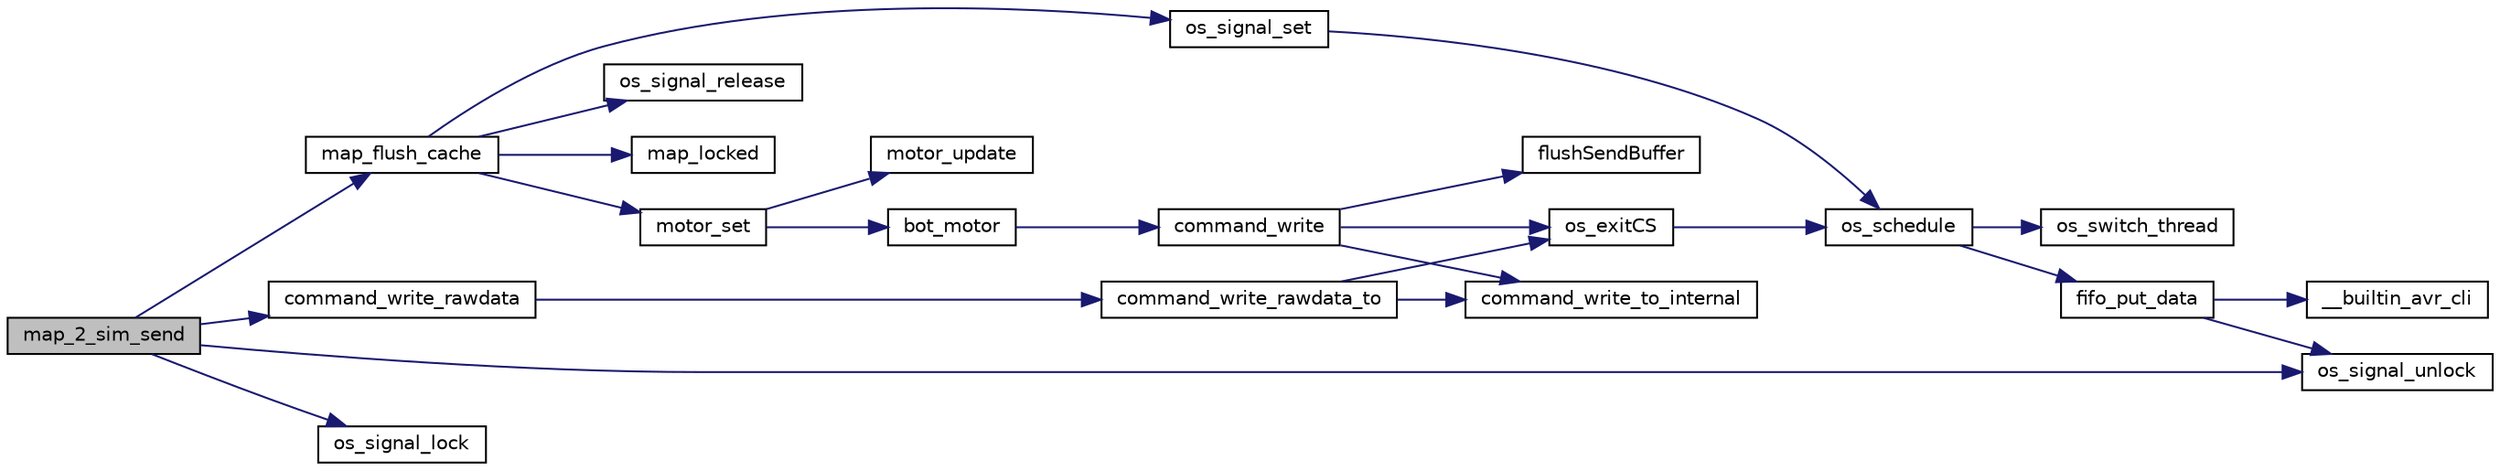 digraph G
{
  edge [fontname="Helvetica",fontsize="10",labelfontname="Helvetica",labelfontsize="10"];
  node [fontname="Helvetica",fontsize="10",shape=record];
  rankdir="LR";
  Node1 [label="map_2_sim_send",height=0.2,width=0.4,color="black", fillcolor="grey75", style="filled" fontcolor="black"];
  Node1 -> Node2 [color="midnightblue",fontsize="10",style="solid",fontname="Helvetica"];
  Node2 [label="map_flush_cache",height=0.2,width=0.4,color="black", fillcolor="white", style="filled",URL="$map_8c.html#a5c151bce0e665ee98fac1465d692fef0"];
  Node2 -> Node3 [color="midnightblue",fontsize="10",style="solid",fontname="Helvetica"];
  Node3 [label="map_locked",height=0.2,width=0.4,color="black", fillcolor="white", style="filled",URL="$map_8c.html#aee723500f07bef9ecc88712b8deb792a"];
  Node2 -> Node4 [color="midnightblue",fontsize="10",style="solid",fontname="Helvetica"];
  Node4 [label="motor_set",height=0.2,width=0.4,color="black", fillcolor="white", style="filled",URL="$motor_8c.html#a7d55b2e4a37c91e150513b2c87577750",tooltip="Direkter Zugriff auf den Motor."];
  Node4 -> Node5 [color="midnightblue",fontsize="10",style="solid",fontname="Helvetica"];
  Node5 [label="motor_update",height=0.2,width=0.4,color="black", fillcolor="white", style="filled",URL="$motor-low_8h.html#af288dee5f55b67d9eaf1d6e180bfd121"];
  Node4 -> Node6 [color="midnightblue",fontsize="10",style="solid",fontname="Helvetica"];
  Node6 [label="bot_motor",height=0.2,width=0.4,color="black", fillcolor="white", style="filled",URL="$motor-low_8h.html#a51396f3f8b7c919099a65c94cd95f34f"];
  Node6 -> Node7 [color="midnightblue",fontsize="10",style="solid",fontname="Helvetica"];
  Node7 [label="command_write",height=0.2,width=0.4,color="black", fillcolor="white", style="filled",URL="$command_8c.html#a419b75ed34551408822d9caee3cd5206"];
  Node7 -> Node8 [color="midnightblue",fontsize="10",style="solid",fontname="Helvetica"];
  Node8 [label="command_write_to_internal",height=0.2,width=0.4,color="black", fillcolor="white", style="filled",URL="$command_8c.html#a428cf92e37fc9bbc0ffc48912c3022ac"];
  Node7 -> Node9 [color="midnightblue",fontsize="10",style="solid",fontname="Helvetica"];
  Node9 [label="flushSendBuffer",height=0.2,width=0.4,color="black", fillcolor="white", style="filled",URL="$tcp_8h.html#aae71e1682727310afab282923a80c968"];
  Node7 -> Node10 [color="midnightblue",fontsize="10",style="solid",fontname="Helvetica"];
  Node10 [label="os_exitCS",height=0.2,width=0.4,color="black", fillcolor="white", style="filled",URL="$os__thread_8h.html#a146cd9b383b02d8e5424e2de5bfdf7e1"];
  Node10 -> Node11 [color="midnightblue",fontsize="10",style="solid",fontname="Helvetica"];
  Node11 [label="os_schedule",height=0.2,width=0.4,color="black", fillcolor="white", style="filled",URL="$os__scheduler_8h.html#aaf0ea29568109bcdfb1d527f223accad"];
  Node11 -> Node12 [color="midnightblue",fontsize="10",style="solid",fontname="Helvetica"];
  Node12 [label="fifo_put_data",height=0.2,width=0.4,color="black", fillcolor="white", style="filled",URL="$fifo_8c.html#a7b3f9ad457273c9717bff49113c84250"];
  Node12 -> Node13 [color="midnightblue",fontsize="10",style="solid",fontname="Helvetica"];
  Node13 [label="__builtin_avr_cli",height=0.2,width=0.4,color="black", fillcolor="white", style="filled",URL="$builtins_8h.html#a41590bd57be6a89c1b9bcafe523207f2",tooltip="Disables all interrupts by clearing the global interrupt mask."];
  Node12 -> Node14 [color="midnightblue",fontsize="10",style="solid",fontname="Helvetica"];
  Node14 [label="os_signal_unlock",height=0.2,width=0.4,color="black", fillcolor="white", style="filled",URL="$os__thread__pc_8c.html#aa0b166109be9754de9b8b863b8d197c7"];
  Node11 -> Node15 [color="midnightblue",fontsize="10",style="solid",fontname="Helvetica"];
  Node15 [label="os_switch_thread",height=0.2,width=0.4,color="black", fillcolor="white", style="filled",URL="$os__thread_8h.html#afa82438e9832609bc5ffbddad166e1b7"];
  Node2 -> Node16 [color="midnightblue",fontsize="10",style="solid",fontname="Helvetica"];
  Node16 [label="os_signal_set",height=0.2,width=0.4,color="black", fillcolor="white", style="filled",URL="$os__thread_8h.html#aa62b6d29ae00ff288fd8969807a62b06"];
  Node16 -> Node11 [color="midnightblue",fontsize="10",style="solid",fontname="Helvetica"];
  Node2 -> Node17 [color="midnightblue",fontsize="10",style="solid",fontname="Helvetica"];
  Node17 [label="os_signal_release",height=0.2,width=0.4,color="black", fillcolor="white", style="filled",URL="$os__thread__pc_8c.html#a6fad7ee5233ef39834eb7afc437b0105"];
  Node1 -> Node18 [color="midnightblue",fontsize="10",style="solid",fontname="Helvetica"];
  Node18 [label="os_signal_lock",height=0.2,width=0.4,color="black", fillcolor="white", style="filled",URL="$os__thread__pc_8c.html#ae59b1320daae9dc263c512b326e91c00"];
  Node1 -> Node19 [color="midnightblue",fontsize="10",style="solid",fontname="Helvetica"];
  Node19 [label="command_write_rawdata",height=0.2,width=0.4,color="black", fillcolor="white", style="filled",URL="$command_8c.html#a1497433f9f7384b363203b7bfd3bfe28"];
  Node19 -> Node20 [color="midnightblue",fontsize="10",style="solid",fontname="Helvetica"];
  Node20 [label="command_write_rawdata_to",height=0.2,width=0.4,color="black", fillcolor="white", style="filled",URL="$command_8c.html#ad1ce17d9fe0aaf21a33d52de4e10af0f"];
  Node20 -> Node8 [color="midnightblue",fontsize="10",style="solid",fontname="Helvetica"];
  Node20 -> Node10 [color="midnightblue",fontsize="10",style="solid",fontname="Helvetica"];
  Node1 -> Node14 [color="midnightblue",fontsize="10",style="solid",fontname="Helvetica"];
}
